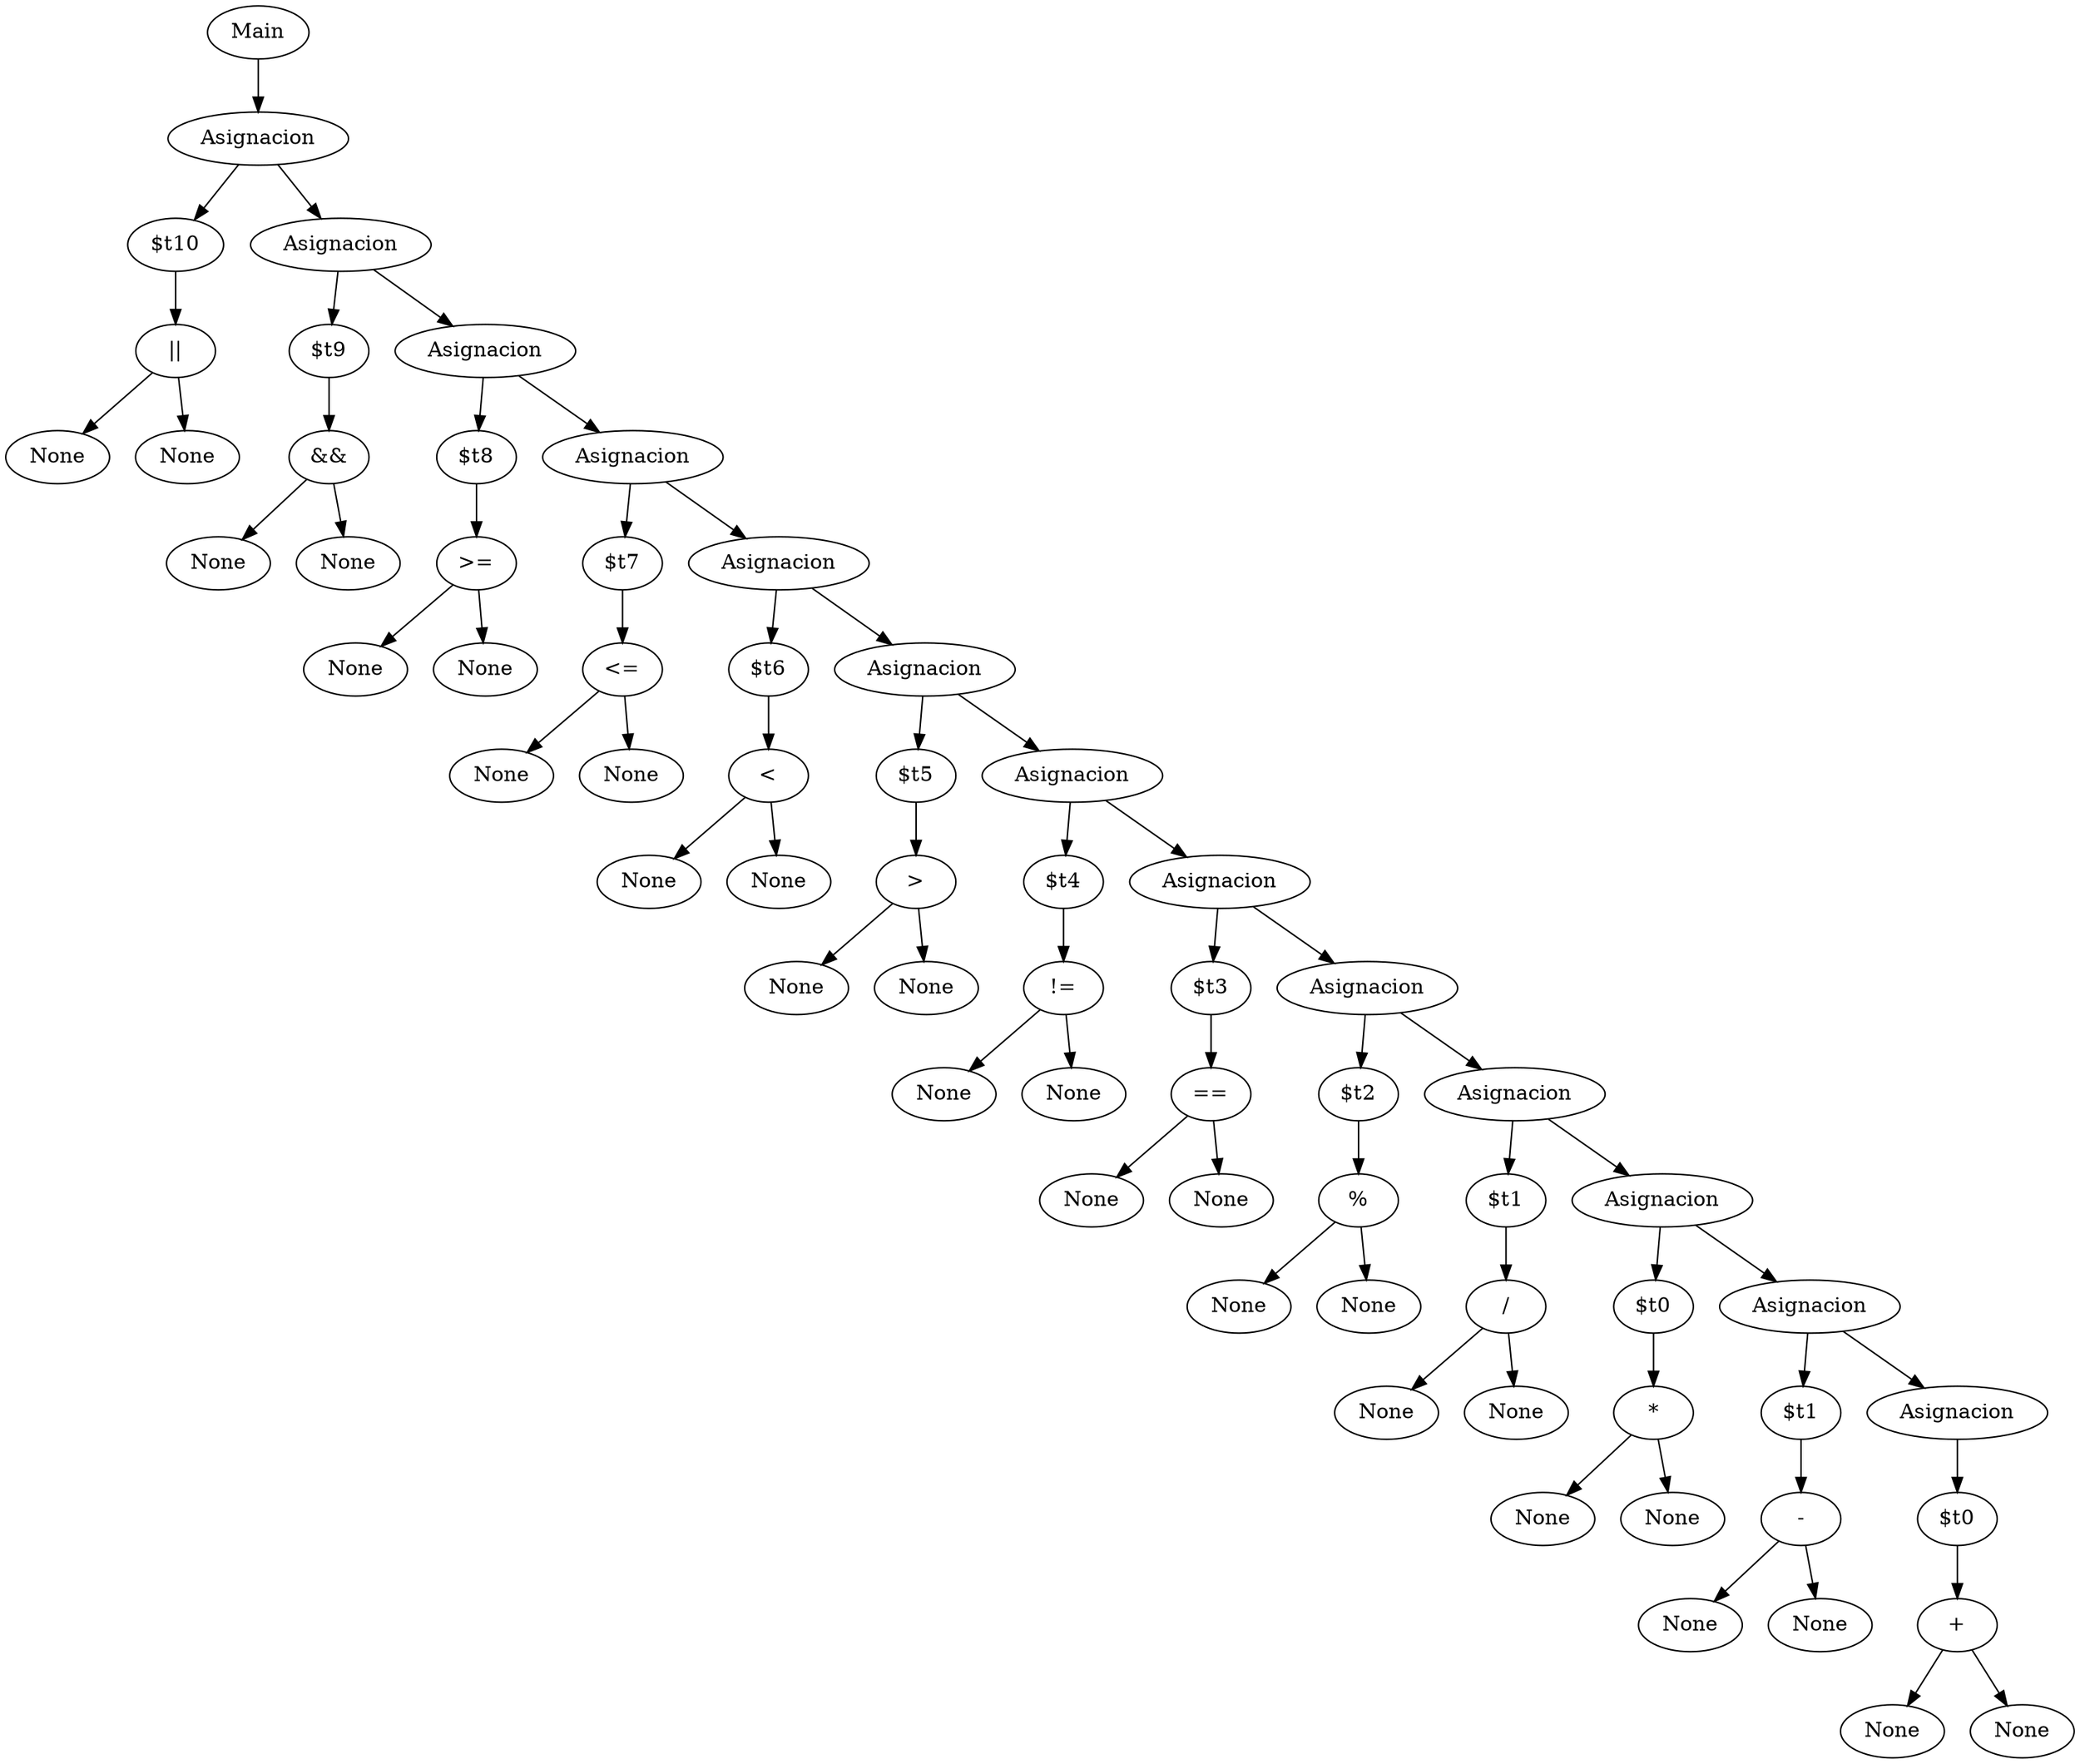 Digraph{
 p0[label="Main"];
nodo1[label="None"];
nodo2[label="None"];
nodo3[label="||"];
nodo3->nodo1;
nodo3->nodo2;
nodo4[label="$t10"];
p1[label="Asignacion"];
p1->nodo4;
nodo4->nodo3;
nodo5[label="None"];
nodo6[label="None"];
nodo7[label="&&"];
nodo7->nodo5;
nodo7->nodo6;
nodo8[label="$t9"];
p2[label="Asignacion"];
p2->nodo8;
nodo8->nodo7;
nodo9[label="None"];
nodo10[label="None"];
nodo11[label=">="];
nodo11->nodo9;
nodo11->nodo10;
nodo12[label="$t8"];
p3[label="Asignacion"];
p3->nodo12;
nodo12->nodo11;
nodo13[label="None"];
nodo14[label="None"];
nodo15[label="<="];
nodo15->nodo13;
nodo15->nodo14;
nodo16[label="$t7"];
p4[label="Asignacion"];
p4->nodo16;
nodo16->nodo15;
nodo17[label="None"];
nodo18[label="None"];
nodo19[label="<"];
nodo19->nodo17;
nodo19->nodo18;
nodo20[label="$t6"];
p5[label="Asignacion"];
p5->nodo20;
nodo20->nodo19;
nodo21[label="None"];
nodo22[label="None"];
nodo23[label=">"];
nodo23->nodo21;
nodo23->nodo22;
nodo24[label="$t5"];
p6[label="Asignacion"];
p6->nodo24;
nodo24->nodo23;
nodo25[label="None"];
nodo26[label="None"];
nodo27[label="!="];
nodo27->nodo25;
nodo27->nodo26;
nodo28[label="$t4"];
p7[label="Asignacion"];
p7->nodo28;
nodo28->nodo27;
nodo29[label="None"];
nodo30[label="None"];
nodo31[label="=="];
nodo31->nodo29;
nodo31->nodo30;
nodo32[label="$t3"];
p8[label="Asignacion"];
p8->nodo32;
nodo32->nodo31;
nodo33[label="None"];
nodo34[label="None"];
nodo35[label="%"];
nodo35->nodo33;
nodo35->nodo34;
nodo36[label="$t2"];
p9[label="Asignacion"];
p9->nodo36;
nodo36->nodo35;
nodo37[label="None"];
nodo38[label="None"];
nodo39[label="/"];
nodo39->nodo37;
nodo39->nodo38;
nodo40[label="$t1"];
p10[label="Asignacion"];
p10->nodo40;
nodo40->nodo39;
nodo41[label="None"];
nodo42[label="None"];
nodo43[label="*"];
nodo43->nodo41;
nodo43->nodo42;
nodo44[label="$t0"];
p11[label="Asignacion"];
p11->nodo44;
nodo44->nodo43;
nodo45[label="None"];
nodo46[label="None"];
nodo47[label="-"];
nodo47->nodo45;
nodo47->nodo46;
nodo48[label="$t1"];
p12[label="Asignacion"];
p12->nodo48;
nodo48->nodo47;
nodo49[label="None"];
nodo50[label="None"];
nodo51[label="+"];
nodo51->nodo49;
nodo51->nodo50;
nodo52[label="$t0"];
p13[label="Asignacion"];
p13->nodo52;
nodo52->nodo51;
p0->p1;
p1->p2;
p2->p3;
p3->p4;
p4->p5;
p5->p6;
p6->p7;
p7->p8;
p8->p9;
p9->p10;
p10->p11;
p11->p12;
p12->p13;
}
